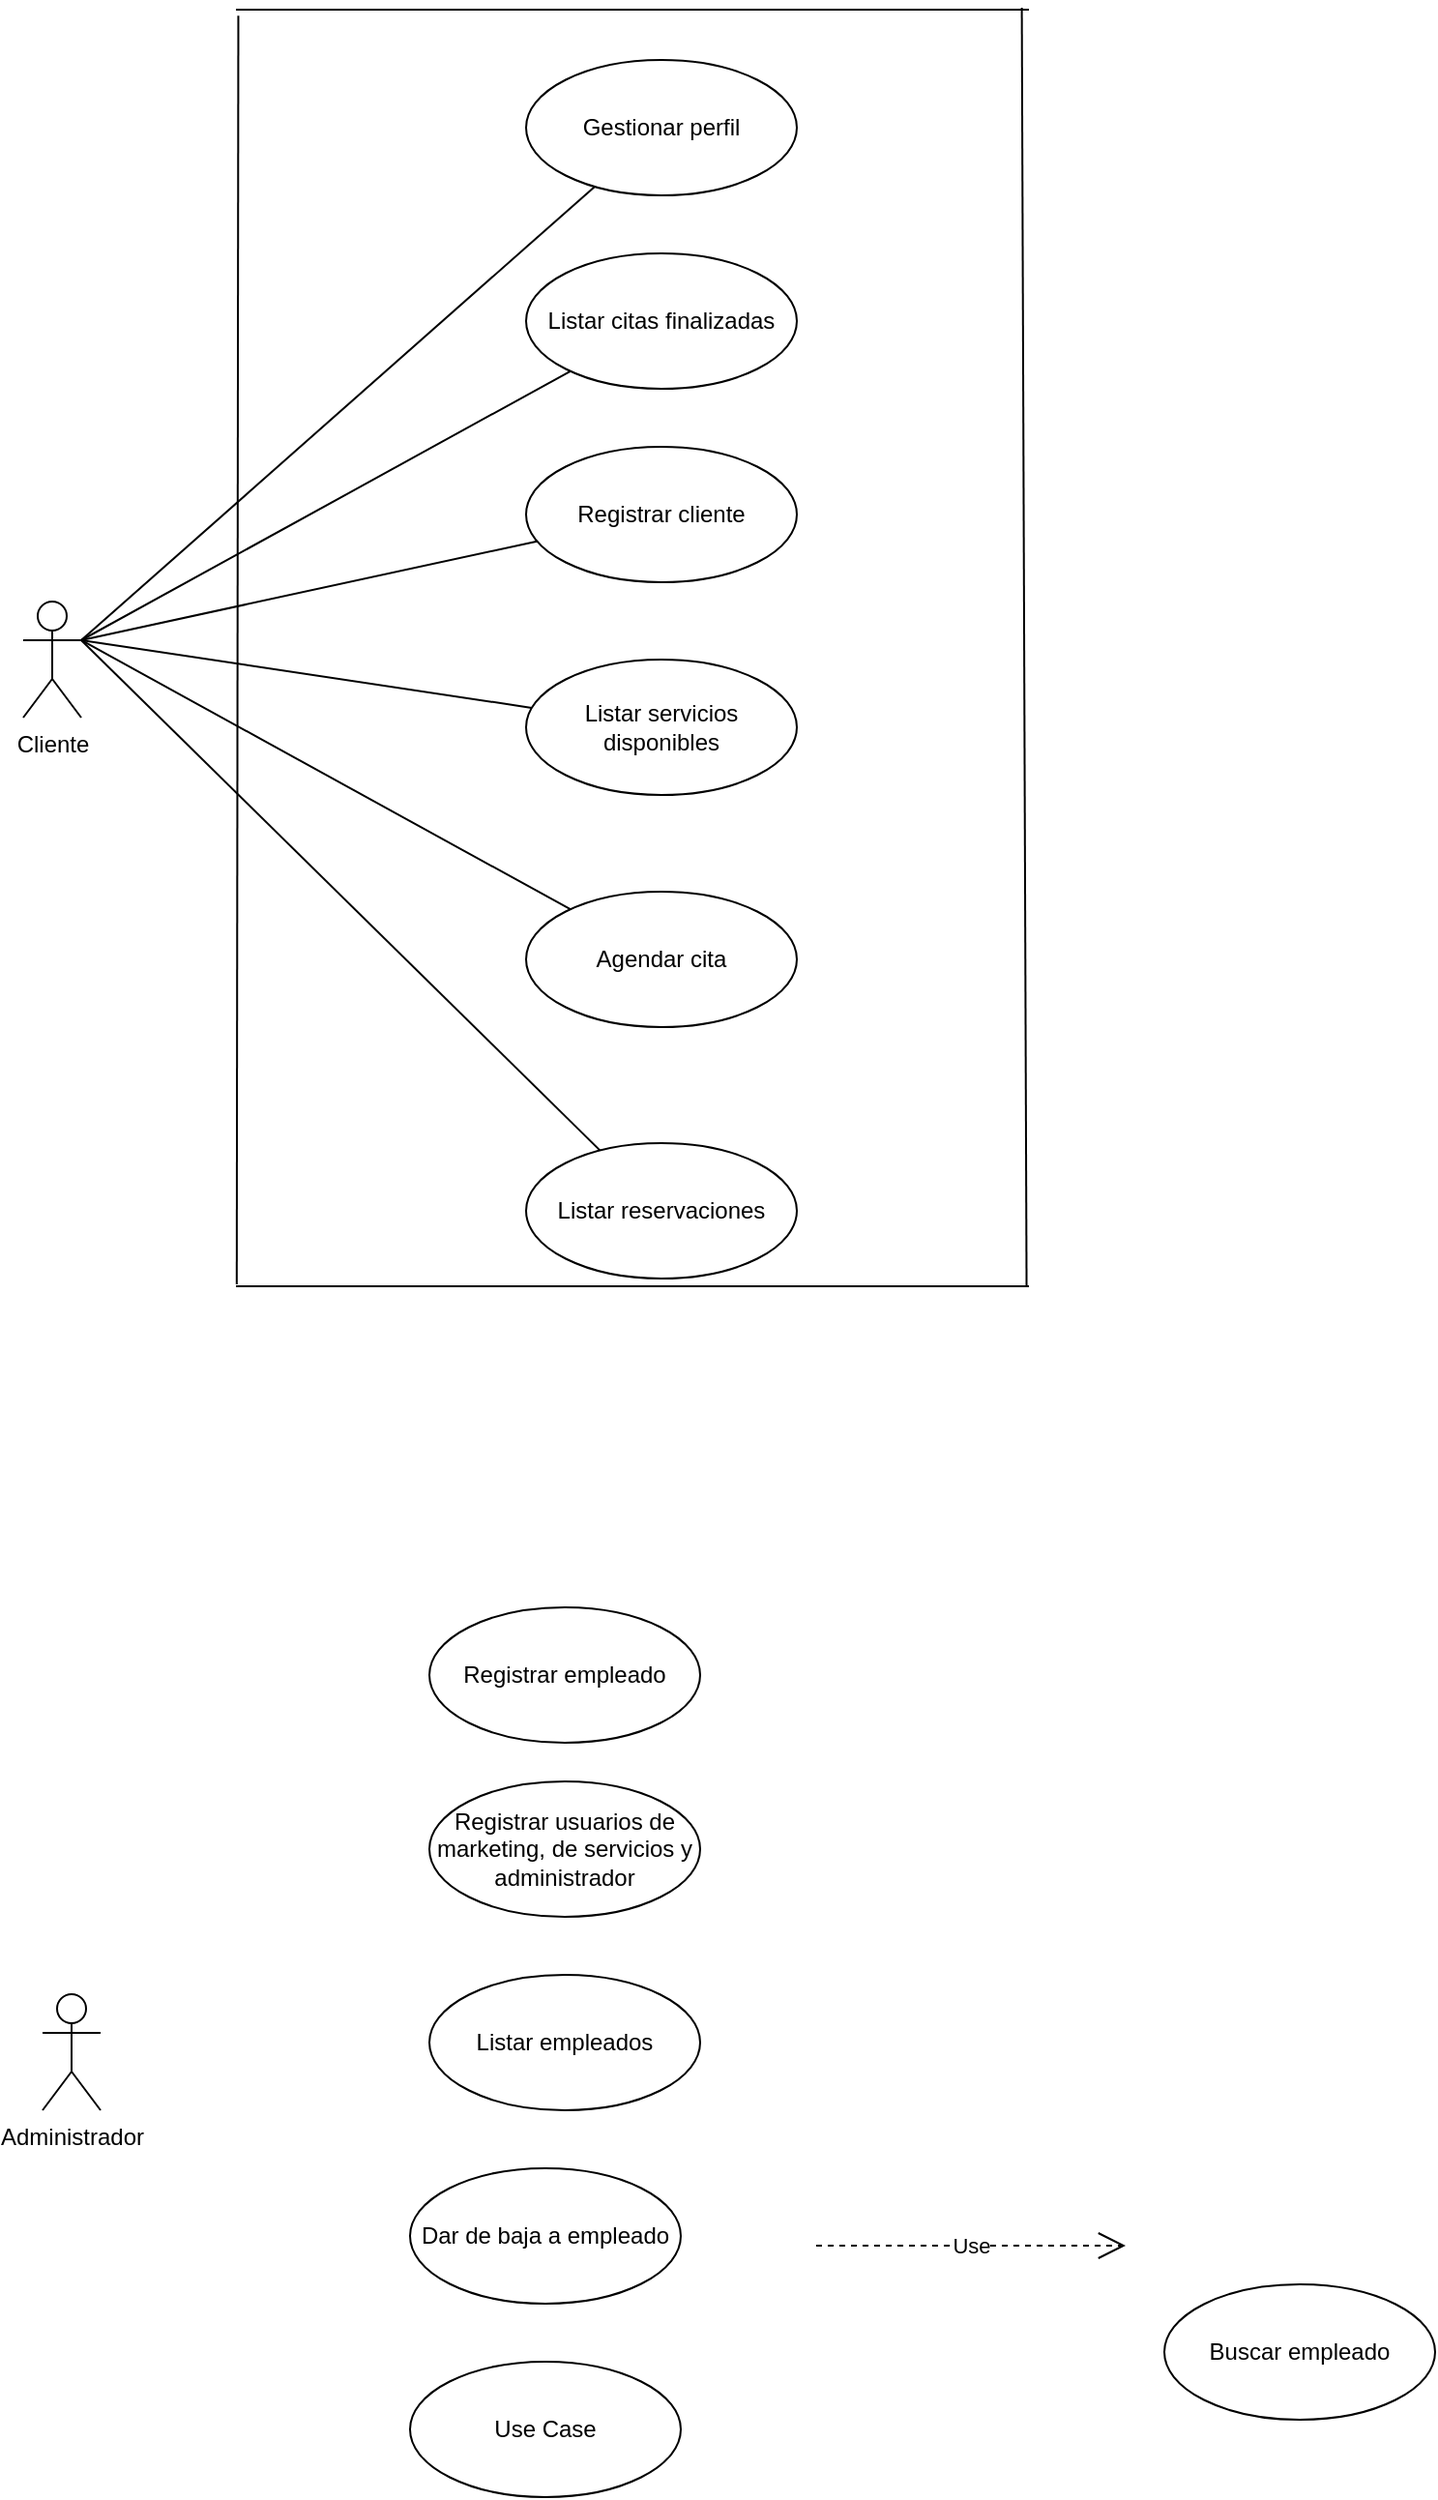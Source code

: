 <mxfile version="21.2.8" type="device">
  <diagram name="Página-1" id="vGHErI6fy8PcarNLJAQY">
    <mxGraphModel dx="1967" dy="1867" grid="1" gridSize="10" guides="1" tooltips="1" connect="1" arrows="1" fold="1" page="1" pageScale="1" pageWidth="827" pageHeight="1169" math="0" shadow="0">
      <root>
        <mxCell id="0" />
        <mxCell id="1" parent="0" />
        <mxCell id="DwZK4eDAInmCo1NDJSXx-4" value="Cliente" style="shape=umlActor;verticalLabelPosition=bottom;verticalAlign=top;html=1;" vertex="1" parent="1">
          <mxGeometry x="-110" y="200" width="30" height="60" as="geometry" />
        </mxCell>
        <mxCell id="DwZK4eDAInmCo1NDJSXx-7" value="Registrar cliente" style="ellipse;whiteSpace=wrap;html=1;" vertex="1" parent="1">
          <mxGeometry x="150" y="120" width="140" height="70" as="geometry" />
        </mxCell>
        <mxCell id="DwZK4eDAInmCo1NDJSXx-10" value="" style="endArrow=none;html=1;rounded=0;exitX=1;exitY=0.333;exitDx=0;exitDy=0;exitPerimeter=0;" edge="1" parent="1" source="DwZK4eDAInmCo1NDJSXx-4" target="DwZK4eDAInmCo1NDJSXx-7">
          <mxGeometry relative="1" as="geometry">
            <mxPoint x="-30" y="180" as="sourcePoint" />
            <mxPoint x="130" y="180" as="targetPoint" />
          </mxGeometry>
        </mxCell>
        <mxCell id="DwZK4eDAInmCo1NDJSXx-11" value="Listar servicios disponibles" style="ellipse;whiteSpace=wrap;html=1;" vertex="1" parent="1">
          <mxGeometry x="150" y="230" width="140" height="70" as="geometry" />
        </mxCell>
        <mxCell id="DwZK4eDAInmCo1NDJSXx-12" value="" style="endArrow=none;html=1;rounded=0;exitX=1;exitY=0.333;exitDx=0;exitDy=0;exitPerimeter=0;" edge="1" parent="1" source="DwZK4eDAInmCo1NDJSXx-4" target="DwZK4eDAInmCo1NDJSXx-11">
          <mxGeometry relative="1" as="geometry">
            <mxPoint x="-20" y="260" as="sourcePoint" />
            <mxPoint x="140" y="260" as="targetPoint" />
          </mxGeometry>
        </mxCell>
        <mxCell id="DwZK4eDAInmCo1NDJSXx-13" value="Agendar cita" style="ellipse;whiteSpace=wrap;html=1;" vertex="1" parent="1">
          <mxGeometry x="150" y="350" width="140" height="70" as="geometry" />
        </mxCell>
        <mxCell id="DwZK4eDAInmCo1NDJSXx-14" value="" style="endArrow=none;html=1;rounded=0;exitX=1;exitY=0.333;exitDx=0;exitDy=0;exitPerimeter=0;" edge="1" parent="1" source="DwZK4eDAInmCo1NDJSXx-4" target="DwZK4eDAInmCo1NDJSXx-13">
          <mxGeometry relative="1" as="geometry">
            <mxPoint x="90" y="210" as="sourcePoint" />
            <mxPoint x="250" y="210" as="targetPoint" />
          </mxGeometry>
        </mxCell>
        <mxCell id="DwZK4eDAInmCo1NDJSXx-15" value="Listar reservaciones" style="ellipse;whiteSpace=wrap;html=1;" vertex="1" parent="1">
          <mxGeometry x="150" y="480" width="140" height="70" as="geometry" />
        </mxCell>
        <mxCell id="DwZK4eDAInmCo1NDJSXx-16" value="" style="endArrow=none;html=1;rounded=0;exitX=1;exitY=0.333;exitDx=0;exitDy=0;exitPerimeter=0;" edge="1" parent="1" source="DwZK4eDAInmCo1NDJSXx-4" target="DwZK4eDAInmCo1NDJSXx-15">
          <mxGeometry relative="1" as="geometry">
            <mxPoint x="-20" y="330" as="sourcePoint" />
            <mxPoint x="140" y="330" as="targetPoint" />
          </mxGeometry>
        </mxCell>
        <mxCell id="DwZK4eDAInmCo1NDJSXx-17" value="Listar citas finalizadas" style="ellipse;whiteSpace=wrap;html=1;" vertex="1" parent="1">
          <mxGeometry x="150" y="20" width="140" height="70" as="geometry" />
        </mxCell>
        <mxCell id="DwZK4eDAInmCo1NDJSXx-18" value="" style="endArrow=none;html=1;rounded=0;" edge="1" parent="1" target="DwZK4eDAInmCo1NDJSXx-17">
          <mxGeometry relative="1" as="geometry">
            <mxPoint x="-80" y="220" as="sourcePoint" />
            <mxPoint x="130" y="-30" as="targetPoint" />
          </mxGeometry>
        </mxCell>
        <mxCell id="DwZK4eDAInmCo1NDJSXx-19" value="Gestionar perfil" style="ellipse;whiteSpace=wrap;html=1;" vertex="1" parent="1">
          <mxGeometry x="150" y="-80" width="140" height="70" as="geometry" />
        </mxCell>
        <mxCell id="DwZK4eDAInmCo1NDJSXx-20" value="" style="endArrow=none;html=1;rounded=0;" edge="1" parent="1" target="DwZK4eDAInmCo1NDJSXx-19">
          <mxGeometry relative="1" as="geometry">
            <mxPoint x="-80" y="220" as="sourcePoint" />
            <mxPoint x="80" y="-10" as="targetPoint" />
          </mxGeometry>
        </mxCell>
        <mxCell id="DwZK4eDAInmCo1NDJSXx-23" value="" style="line;strokeWidth=1;fillColor=none;align=left;verticalAlign=middle;spacingTop=-1;spacingLeft=3;spacingRight=3;rotatable=0;labelPosition=right;points=[];portConstraint=eastwest;strokeColor=inherit;" vertex="1" parent="1">
          <mxGeometry y="-110" width="410" height="8" as="geometry" />
        </mxCell>
        <mxCell id="DwZK4eDAInmCo1NDJSXx-24" value="" style="line;strokeWidth=1;fillColor=none;align=left;verticalAlign=middle;spacingTop=-1;spacingLeft=3;spacingRight=3;rotatable=0;labelPosition=right;points=[];portConstraint=eastwest;strokeColor=inherit;" vertex="1" parent="1">
          <mxGeometry y="550" width="410" height="8" as="geometry" />
        </mxCell>
        <mxCell id="DwZK4eDAInmCo1NDJSXx-25" value="" style="endArrow=none;html=1;rounded=0;exitX=0.997;exitY=0.479;exitDx=0;exitDy=0;exitPerimeter=0;entryX=0.991;entryY=0.375;entryDx=0;entryDy=0;entryPerimeter=0;" edge="1" parent="1" source="DwZK4eDAInmCo1NDJSXx-24" target="DwZK4eDAInmCo1NDJSXx-23">
          <mxGeometry relative="1" as="geometry">
            <mxPoint x="360" y="40" as="sourcePoint" />
            <mxPoint x="520" y="40" as="targetPoint" />
          </mxGeometry>
        </mxCell>
        <mxCell id="DwZK4eDAInmCo1NDJSXx-26" value="" style="endArrow=none;html=1;rounded=0;exitX=0.001;exitY=0.375;exitDx=0;exitDy=0;exitPerimeter=0;entryX=0.003;entryY=0.896;entryDx=0;entryDy=0;entryPerimeter=0;" edge="1" parent="1" source="DwZK4eDAInmCo1NDJSXx-24" target="DwZK4eDAInmCo1NDJSXx-23">
          <mxGeometry relative="1" as="geometry">
            <mxPoint x="-50" y="-20" as="sourcePoint" />
            <mxPoint x="110" y="-20" as="targetPoint" />
          </mxGeometry>
        </mxCell>
        <mxCell id="DwZK4eDAInmCo1NDJSXx-27" value="Administrador" style="shape=umlActor;verticalLabelPosition=bottom;verticalAlign=top;html=1;" vertex="1" parent="1">
          <mxGeometry x="-100" y="920" width="30" height="60" as="geometry" />
        </mxCell>
        <mxCell id="DwZK4eDAInmCo1NDJSXx-30" value="Use Case" style="ellipse;whiteSpace=wrap;html=1;" vertex="1" parent="1">
          <mxGeometry x="90" y="1110" width="140" height="70" as="geometry" />
        </mxCell>
        <mxCell id="DwZK4eDAInmCo1NDJSXx-31" value="Dar de baja a empleado" style="ellipse;whiteSpace=wrap;html=1;" vertex="1" parent="1">
          <mxGeometry x="90" y="1010" width="140" height="70" as="geometry" />
        </mxCell>
        <mxCell id="DwZK4eDAInmCo1NDJSXx-32" value="Listar empleados" style="ellipse;whiteSpace=wrap;html=1;" vertex="1" parent="1">
          <mxGeometry x="100" y="910" width="140" height="70" as="geometry" />
        </mxCell>
        <mxCell id="DwZK4eDAInmCo1NDJSXx-33" value="&lt;div&gt;Registrar usuarios de marketing, de servicios y&lt;/div&gt;&lt;div&gt;administrador&lt;/div&gt;" style="ellipse;whiteSpace=wrap;html=1;" vertex="1" parent="1">
          <mxGeometry x="100" y="810" width="140" height="70" as="geometry" />
        </mxCell>
        <mxCell id="DwZK4eDAInmCo1NDJSXx-34" value="Registrar empleado" style="ellipse;whiteSpace=wrap;html=1;" vertex="1" parent="1">
          <mxGeometry x="100" y="720" width="140" height="70" as="geometry" />
        </mxCell>
        <mxCell id="DwZK4eDAInmCo1NDJSXx-35" value="Use" style="endArrow=open;endSize=12;dashed=1;html=1;rounded=0;" edge="1" parent="1">
          <mxGeometry width="160" relative="1" as="geometry">
            <mxPoint x="300" y="1050" as="sourcePoint" />
            <mxPoint x="460" y="1050" as="targetPoint" />
            <Array as="points">
              <mxPoint x="380" y="1050" />
            </Array>
          </mxGeometry>
        </mxCell>
        <mxCell id="DwZK4eDAInmCo1NDJSXx-36" value="Buscar empleado" style="ellipse;whiteSpace=wrap;html=1;" vertex="1" parent="1">
          <mxGeometry x="480" y="1070" width="140" height="70" as="geometry" />
        </mxCell>
      </root>
    </mxGraphModel>
  </diagram>
</mxfile>
